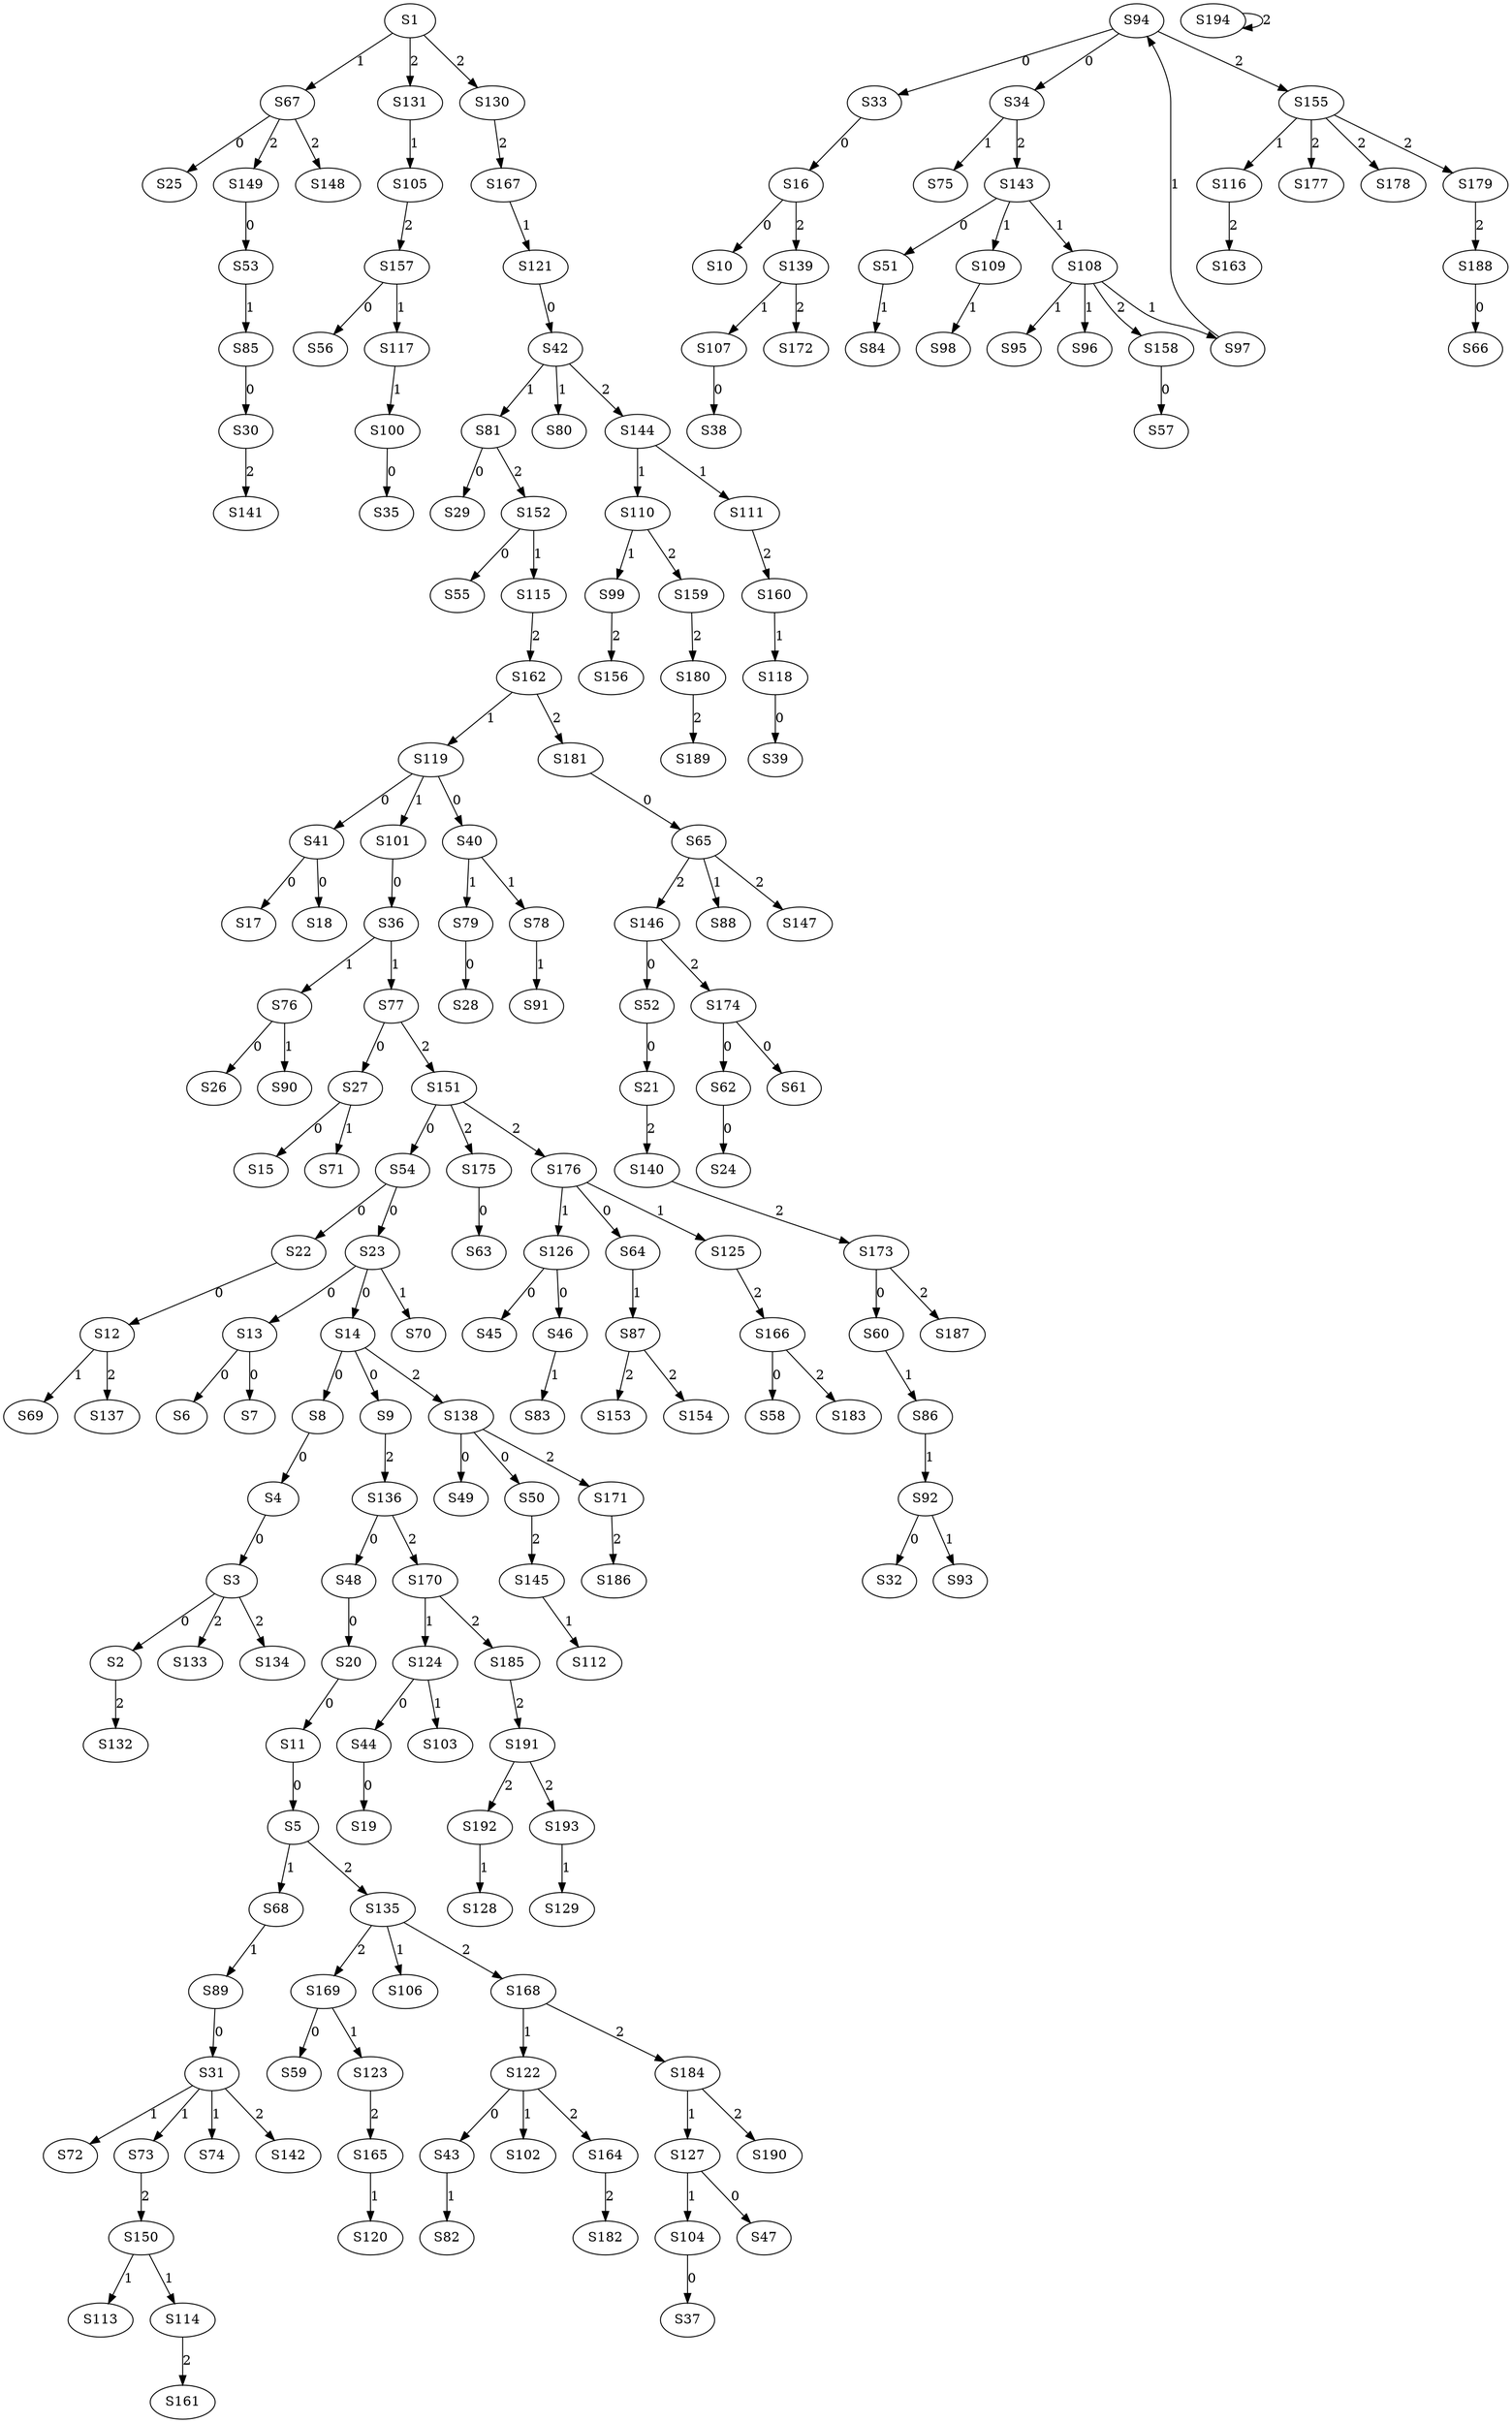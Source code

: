 strict digraph {
	S3 -> S2 [ label = 0 ];
	S4 -> S3 [ label = 0 ];
	S8 -> S4 [ label = 0 ];
	S11 -> S5 [ label = 0 ];
	S13 -> S6 [ label = 0 ];
	S13 -> S7 [ label = 0 ];
	S14 -> S8 [ label = 0 ];
	S14 -> S9 [ label = 0 ];
	S16 -> S10 [ label = 0 ];
	S20 -> S11 [ label = 0 ];
	S22 -> S12 [ label = 0 ];
	S23 -> S13 [ label = 0 ];
	S23 -> S14 [ label = 0 ];
	S27 -> S15 [ label = 0 ];
	S33 -> S16 [ label = 0 ];
	S41 -> S17 [ label = 0 ];
	S41 -> S18 [ label = 0 ];
	S44 -> S19 [ label = 0 ];
	S48 -> S20 [ label = 0 ];
	S52 -> S21 [ label = 0 ];
	S54 -> S22 [ label = 0 ];
	S54 -> S23 [ label = 0 ];
	S62 -> S24 [ label = 0 ];
	S67 -> S25 [ label = 0 ];
	S76 -> S26 [ label = 0 ];
	S77 -> S27 [ label = 0 ];
	S79 -> S28 [ label = 0 ];
	S81 -> S29 [ label = 0 ];
	S85 -> S30 [ label = 0 ];
	S89 -> S31 [ label = 0 ];
	S92 -> S32 [ label = 0 ];
	S94 -> S33 [ label = 0 ];
	S94 -> S34 [ label = 0 ];
	S100 -> S35 [ label = 0 ];
	S101 -> S36 [ label = 0 ];
	S104 -> S37 [ label = 0 ];
	S107 -> S38 [ label = 0 ];
	S118 -> S39 [ label = 0 ];
	S119 -> S40 [ label = 0 ];
	S119 -> S41 [ label = 0 ];
	S121 -> S42 [ label = 0 ];
	S122 -> S43 [ label = 0 ];
	S124 -> S44 [ label = 0 ];
	S126 -> S45 [ label = 0 ];
	S126 -> S46 [ label = 0 ];
	S127 -> S47 [ label = 0 ];
	S136 -> S48 [ label = 0 ];
	S138 -> S49 [ label = 0 ];
	S138 -> S50 [ label = 0 ];
	S143 -> S51 [ label = 0 ];
	S146 -> S52 [ label = 0 ];
	S149 -> S53 [ label = 0 ];
	S151 -> S54 [ label = 0 ];
	S152 -> S55 [ label = 0 ];
	S157 -> S56 [ label = 0 ];
	S158 -> S57 [ label = 0 ];
	S166 -> S58 [ label = 0 ];
	S169 -> S59 [ label = 0 ];
	S173 -> S60 [ label = 0 ];
	S174 -> S61 [ label = 0 ];
	S174 -> S62 [ label = 0 ];
	S175 -> S63 [ label = 0 ];
	S176 -> S64 [ label = 0 ];
	S181 -> S65 [ label = 0 ];
	S188 -> S66 [ label = 0 ];
	S1 -> S67 [ label = 1 ];
	S5 -> S68 [ label = 1 ];
	S12 -> S69 [ label = 1 ];
	S23 -> S70 [ label = 1 ];
	S27 -> S71 [ label = 1 ];
	S31 -> S72 [ label = 1 ];
	S31 -> S73 [ label = 1 ];
	S31 -> S74 [ label = 1 ];
	S34 -> S75 [ label = 1 ];
	S36 -> S76 [ label = 1 ];
	S36 -> S77 [ label = 1 ];
	S40 -> S78 [ label = 1 ];
	S40 -> S79 [ label = 1 ];
	S42 -> S80 [ label = 1 ];
	S42 -> S81 [ label = 1 ];
	S43 -> S82 [ label = 1 ];
	S46 -> S83 [ label = 1 ];
	S51 -> S84 [ label = 1 ];
	S53 -> S85 [ label = 1 ];
	S60 -> S86 [ label = 1 ];
	S64 -> S87 [ label = 1 ];
	S65 -> S88 [ label = 1 ];
	S68 -> S89 [ label = 1 ];
	S76 -> S90 [ label = 1 ];
	S78 -> S91 [ label = 1 ];
	S86 -> S92 [ label = 1 ];
	S92 -> S93 [ label = 1 ];
	S97 -> S94 [ label = 1 ];
	S108 -> S95 [ label = 1 ];
	S108 -> S96 [ label = 1 ];
	S108 -> S97 [ label = 1 ];
	S109 -> S98 [ label = 1 ];
	S110 -> S99 [ label = 1 ];
	S117 -> S100 [ label = 1 ];
	S119 -> S101 [ label = 1 ];
	S122 -> S102 [ label = 1 ];
	S124 -> S103 [ label = 1 ];
	S127 -> S104 [ label = 1 ];
	S131 -> S105 [ label = 1 ];
	S135 -> S106 [ label = 1 ];
	S139 -> S107 [ label = 1 ];
	S143 -> S108 [ label = 1 ];
	S143 -> S109 [ label = 1 ];
	S144 -> S110 [ label = 1 ];
	S144 -> S111 [ label = 1 ];
	S145 -> S112 [ label = 1 ];
	S150 -> S113 [ label = 1 ];
	S150 -> S114 [ label = 1 ];
	S152 -> S115 [ label = 1 ];
	S155 -> S116 [ label = 1 ];
	S157 -> S117 [ label = 1 ];
	S160 -> S118 [ label = 1 ];
	S162 -> S119 [ label = 1 ];
	S165 -> S120 [ label = 1 ];
	S167 -> S121 [ label = 1 ];
	S168 -> S122 [ label = 1 ];
	S169 -> S123 [ label = 1 ];
	S170 -> S124 [ label = 1 ];
	S176 -> S125 [ label = 1 ];
	S176 -> S126 [ label = 1 ];
	S184 -> S127 [ label = 1 ];
	S192 -> S128 [ label = 1 ];
	S193 -> S129 [ label = 1 ];
	S1 -> S130 [ label = 2 ];
	S1 -> S131 [ label = 2 ];
	S2 -> S132 [ label = 2 ];
	S3 -> S133 [ label = 2 ];
	S3 -> S134 [ label = 2 ];
	S5 -> S135 [ label = 2 ];
	S9 -> S136 [ label = 2 ];
	S12 -> S137 [ label = 2 ];
	S14 -> S138 [ label = 2 ];
	S16 -> S139 [ label = 2 ];
	S21 -> S140 [ label = 2 ];
	S30 -> S141 [ label = 2 ];
	S31 -> S142 [ label = 2 ];
	S34 -> S143 [ label = 2 ];
	S42 -> S144 [ label = 2 ];
	S50 -> S145 [ label = 2 ];
	S65 -> S146 [ label = 2 ];
	S65 -> S147 [ label = 2 ];
	S67 -> S148 [ label = 2 ];
	S67 -> S149 [ label = 2 ];
	S73 -> S150 [ label = 2 ];
	S77 -> S151 [ label = 2 ];
	S81 -> S152 [ label = 2 ];
	S87 -> S153 [ label = 2 ];
	S87 -> S154 [ label = 2 ];
	S94 -> S155 [ label = 2 ];
	S99 -> S156 [ label = 2 ];
	S105 -> S157 [ label = 2 ];
	S108 -> S158 [ label = 2 ];
	S110 -> S159 [ label = 2 ];
	S111 -> S160 [ label = 2 ];
	S114 -> S161 [ label = 2 ];
	S115 -> S162 [ label = 2 ];
	S116 -> S163 [ label = 2 ];
	S122 -> S164 [ label = 2 ];
	S123 -> S165 [ label = 2 ];
	S125 -> S166 [ label = 2 ];
	S130 -> S167 [ label = 2 ];
	S135 -> S168 [ label = 2 ];
	S135 -> S169 [ label = 2 ];
	S136 -> S170 [ label = 2 ];
	S138 -> S171 [ label = 2 ];
	S139 -> S172 [ label = 2 ];
	S140 -> S173 [ label = 2 ];
	S146 -> S174 [ label = 2 ];
	S151 -> S175 [ label = 2 ];
	S151 -> S176 [ label = 2 ];
	S155 -> S177 [ label = 2 ];
	S155 -> S178 [ label = 2 ];
	S155 -> S179 [ label = 2 ];
	S159 -> S180 [ label = 2 ];
	S162 -> S181 [ label = 2 ];
	S164 -> S182 [ label = 2 ];
	S166 -> S183 [ label = 2 ];
	S168 -> S184 [ label = 2 ];
	S170 -> S185 [ label = 2 ];
	S171 -> S186 [ label = 2 ];
	S173 -> S187 [ label = 2 ];
	S179 -> S188 [ label = 2 ];
	S180 -> S189 [ label = 2 ];
	S184 -> S190 [ label = 2 ];
	S185 -> S191 [ label = 2 ];
	S191 -> S192 [ label = 2 ];
	S191 -> S193 [ label = 2 ];
	S194 -> S194 [ label = 2 ];
}